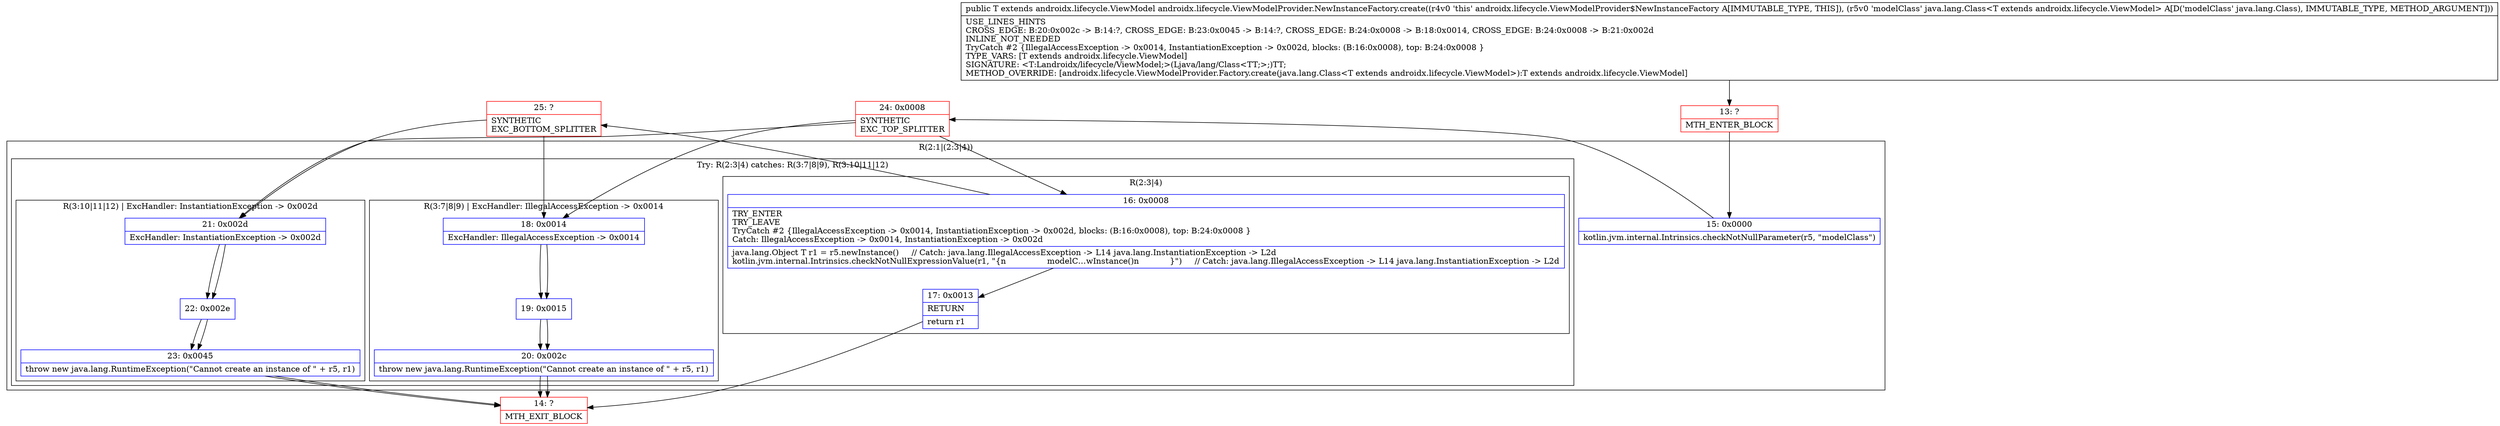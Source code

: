 digraph "CFG forandroidx.lifecycle.ViewModelProvider.NewInstanceFactory.create(Ljava\/lang\/Class;)Landroidx\/lifecycle\/ViewModel;" {
subgraph cluster_Region_1886869276 {
label = "R(2:1|(2:3|4))";
node [shape=record,color=blue];
Node_15 [shape=record,label="{15\:\ 0x0000|kotlin.jvm.internal.Intrinsics.checkNotNullParameter(r5, \"modelClass\")\l}"];
subgraph cluster_TryCatchRegion_636239851 {
label = "Try: R(2:3|4) catches: R(3:7|8|9), R(3:10|11|12)";
node [shape=record,color=blue];
subgraph cluster_Region_2066179371 {
label = "R(2:3|4)";
node [shape=record,color=blue];
Node_16 [shape=record,label="{16\:\ 0x0008|TRY_ENTER\lTRY_LEAVE\lTryCatch #2 \{IllegalAccessException \-\> 0x0014, InstantiationException \-\> 0x002d, blocks: (B:16:0x0008), top: B:24:0x0008 \}\lCatch: IllegalAccessException \-\> 0x0014, InstantiationException \-\> 0x002d\l|java.lang.Object T r1 = r5.newInstance()     \/\/ Catch: java.lang.IllegalAccessException \-\> L14 java.lang.InstantiationException \-\> L2d\lkotlin.jvm.internal.Intrinsics.checkNotNullExpressionValue(r1, \"\{n                modelC…wInstance()n            \}\")     \/\/ Catch: java.lang.IllegalAccessException \-\> L14 java.lang.InstantiationException \-\> L2d\l}"];
Node_17 [shape=record,label="{17\:\ 0x0013|RETURN\l|return r1\l}"];
}
subgraph cluster_Region_1896662146 {
label = "R(3:7|8|9) | ExcHandler: IllegalAccessException \-\> 0x0014\l";
node [shape=record,color=blue];
Node_18 [shape=record,label="{18\:\ 0x0014|ExcHandler: IllegalAccessException \-\> 0x0014\l}"];
Node_19 [shape=record,label="{19\:\ 0x0015}"];
Node_20 [shape=record,label="{20\:\ 0x002c|throw new java.lang.RuntimeException(\"Cannot create an instance of \" + r5, r1)\l}"];
}
subgraph cluster_Region_1664062438 {
label = "R(3:10|11|12) | ExcHandler: InstantiationException \-\> 0x002d\l";
node [shape=record,color=blue];
Node_21 [shape=record,label="{21\:\ 0x002d|ExcHandler: InstantiationException \-\> 0x002d\l}"];
Node_22 [shape=record,label="{22\:\ 0x002e}"];
Node_23 [shape=record,label="{23\:\ 0x0045|throw new java.lang.RuntimeException(\"Cannot create an instance of \" + r5, r1)\l}"];
}
}
}
subgraph cluster_Region_1664062438 {
label = "R(3:10|11|12) | ExcHandler: InstantiationException \-\> 0x002d\l";
node [shape=record,color=blue];
Node_21 [shape=record,label="{21\:\ 0x002d|ExcHandler: InstantiationException \-\> 0x002d\l}"];
Node_22 [shape=record,label="{22\:\ 0x002e}"];
Node_23 [shape=record,label="{23\:\ 0x0045|throw new java.lang.RuntimeException(\"Cannot create an instance of \" + r5, r1)\l}"];
}
subgraph cluster_Region_1896662146 {
label = "R(3:7|8|9) | ExcHandler: IllegalAccessException \-\> 0x0014\l";
node [shape=record,color=blue];
Node_18 [shape=record,label="{18\:\ 0x0014|ExcHandler: IllegalAccessException \-\> 0x0014\l}"];
Node_19 [shape=record,label="{19\:\ 0x0015}"];
Node_20 [shape=record,label="{20\:\ 0x002c|throw new java.lang.RuntimeException(\"Cannot create an instance of \" + r5, r1)\l}"];
}
Node_13 [shape=record,color=red,label="{13\:\ ?|MTH_ENTER_BLOCK\l}"];
Node_24 [shape=record,color=red,label="{24\:\ 0x0008|SYNTHETIC\lEXC_TOP_SPLITTER\l}"];
Node_14 [shape=record,color=red,label="{14\:\ ?|MTH_EXIT_BLOCK\l}"];
Node_25 [shape=record,color=red,label="{25\:\ ?|SYNTHETIC\lEXC_BOTTOM_SPLITTER\l}"];
MethodNode[shape=record,label="{public T extends androidx.lifecycle.ViewModel androidx.lifecycle.ViewModelProvider.NewInstanceFactory.create((r4v0 'this' androidx.lifecycle.ViewModelProvider$NewInstanceFactory A[IMMUTABLE_TYPE, THIS]), (r5v0 'modelClass' java.lang.Class\<T extends androidx.lifecycle.ViewModel\> A[D('modelClass' java.lang.Class), IMMUTABLE_TYPE, METHOD_ARGUMENT]))  | USE_LINES_HINTS\lCROSS_EDGE: B:20:0x002c \-\> B:14:?, CROSS_EDGE: B:23:0x0045 \-\> B:14:?, CROSS_EDGE: B:24:0x0008 \-\> B:18:0x0014, CROSS_EDGE: B:24:0x0008 \-\> B:21:0x002d\lINLINE_NOT_NEEDED\lTryCatch #2 \{IllegalAccessException \-\> 0x0014, InstantiationException \-\> 0x002d, blocks: (B:16:0x0008), top: B:24:0x0008 \}\lTYPE_VARS: [T extends androidx.lifecycle.ViewModel]\lSIGNATURE: \<T:Landroidx\/lifecycle\/ViewModel;\>(Ljava\/lang\/Class\<TT;\>;)TT;\lMETHOD_OVERRIDE: [androidx.lifecycle.ViewModelProvider.Factory.create(java.lang.Class\<T extends androidx.lifecycle.ViewModel\>):T extends androidx.lifecycle.ViewModel]\l}"];
MethodNode -> Node_13;Node_15 -> Node_24;
Node_16 -> Node_17;
Node_16 -> Node_25;
Node_17 -> Node_14;
Node_18 -> Node_19;
Node_19 -> Node_20;
Node_20 -> Node_14;
Node_21 -> Node_22;
Node_22 -> Node_23;
Node_23 -> Node_14;
Node_21 -> Node_22;
Node_22 -> Node_23;
Node_23 -> Node_14;
Node_18 -> Node_19;
Node_19 -> Node_20;
Node_20 -> Node_14;
Node_13 -> Node_15;
Node_24 -> Node_16;
Node_24 -> Node_18;
Node_24 -> Node_21;
Node_25 -> Node_18;
Node_25 -> Node_21;
}

